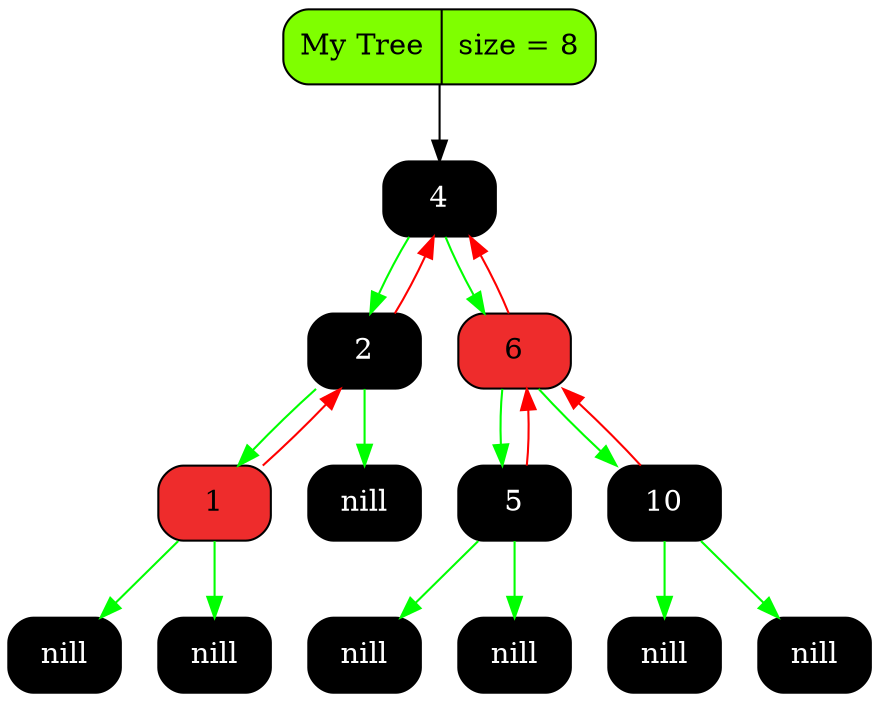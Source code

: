 digraph Tree
{
   rankdir = HR;
   node[fontsize=14];
   edge[color="black",fontcolor="blue",fontsize=12];
   tree[shape = Mrecord, style = filled, fillcolor = "chartreuse1", label = "My Tree | size = 8"];
   "0x13a004080"[shape = Mrecord, style = filled, fontcolor = "white", fillcolor = "black",   label = " <value> 4"];
  "0x13a004080" -> "0x138f04080" [color = "green"];
  "0x138f04080" -> "0x13a004080" [color = "red"];
  "0x13a004080" -> "0x138f04170" [color = "green"];
  "0x138f04170" -> "0x13a004080" [color = "red"];
   "0x138f04080"[shape = Mrecord, style = filled, fontcolor = "white", fillcolor = "black",   label = " <value> 2"];
  "0x138f04080" -> "0x13a004170" [color = "green"];
  "0x13a004170" -> "0x138f04080" [color = "red"];
   "0x138f04080right"[shape = Mrecord, style = filled, fontcolor = "white", fillcolor = "black",   label = " <value> nill"];
  "0x138f04080" -> "0x138f04080right" [color = "green"];
  "0x13a004170"[shape = Mrecord, style = filled, fillcolor = "firebrick2",   label = " <value> 1"];
   "0x13a004170left"[shape = Mrecord, style = filled, fontcolor = "white", fillcolor = "black",   label = " <value> nill"];
  "0x13a004170" -> "0x13a004170left" [color = "green"];
   "0x13a004170right"[shape = Mrecord, style = filled, fontcolor = "white", fillcolor = "black",   label = " <value> nill"];
  "0x13a004170" -> "0x13a004170right" [color = "green"];
  "0x138f04170"[shape = Mrecord, style = filled, fillcolor = "firebrick2",   label = " <value> 6"];
  "0x138f04170" -> "0x138e06750" [color = "green"];
  "0x138e06750" -> "0x138f04170" [color = "red"];
  "0x138f04170" -> "0x13a104170" [color = "green"];
  "0x13a104170" -> "0x138f04170" [color = "red"];
   "0x138e06750"[shape = Mrecord, style = filled, fontcolor = "white", fillcolor = "black",   label = " <value> 5"];
   "0x138e06750left"[shape = Mrecord, style = filled, fontcolor = "white", fillcolor = "black",   label = " <value> nill"];
  "0x138e06750" -> "0x138e06750left" [color = "green"];
   "0x138e06750right"[shape = Mrecord, style = filled, fontcolor = "white", fillcolor = "black",   label = " <value> nill"];
  "0x138e06750" -> "0x138e06750right" [color = "green"];
   "0x13a104170"[shape = Mrecord, style = filled, fontcolor = "white", fillcolor = "black",   label = " <value> 10"];
   "0x13a104170left"[shape = Mrecord, style = filled, fontcolor = "white", fillcolor = "black",   label = " <value> nill"];
  "0x13a104170" -> "0x13a104170left" [color = "green"];
   "0x13a104170right"[shape = Mrecord, style = filled, fontcolor = "white", fillcolor = "black",   label = " <value> nill"];
  "0x13a104170" -> "0x13a104170right" [color = "green"];
   tree -> "0x13a004080" [color = "gray0"];
}